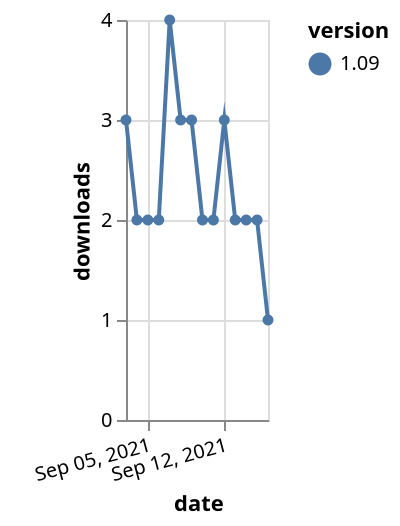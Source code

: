{"$schema": "https://vega.github.io/schema/vega-lite/v5.json", "description": "A simple bar chart with embedded data.", "data": {"values": [{"date": "2021-09-03", "total": 2324, "delta": 3, "version": "1.09"}, {"date": "2021-09-04", "total": 2326, "delta": 2, "version": "1.09"}, {"date": "2021-09-05", "total": 2328, "delta": 2, "version": "1.09"}, {"date": "2021-09-06", "total": 2330, "delta": 2, "version": "1.09"}, {"date": "2021-09-07", "total": 2334, "delta": 4, "version": "1.09"}, {"date": "2021-09-08", "total": 2337, "delta": 3, "version": "1.09"}, {"date": "2021-09-09", "total": 2340, "delta": 3, "version": "1.09"}, {"date": "2021-09-10", "total": 2342, "delta": 2, "version": "1.09"}, {"date": "2021-09-11", "total": 2344, "delta": 2, "version": "1.09"}, {"date": "2021-09-12", "total": 2347, "delta": 3, "version": "1.09"}, {"date": "2021-09-13", "total": 2349, "delta": 2, "version": "1.09"}, {"date": "2021-09-14", "total": 2351, "delta": 2, "version": "1.09"}, {"date": "2021-09-15", "total": 2353, "delta": 2, "version": "1.09"}, {"date": "2021-09-16", "total": 2354, "delta": 1, "version": "1.09"}]}, "width": "container", "mark": {"type": "line", "point": {"filled": true}}, "encoding": {"x": {"field": "date", "type": "temporal", "timeUnit": "yearmonthdate", "title": "date", "axis": {"labelAngle": -15}}, "y": {"field": "delta", "type": "quantitative", "title": "downloads"}, "color": {"field": "version", "type": "nominal"}, "tooltip": {"field": "delta"}}}